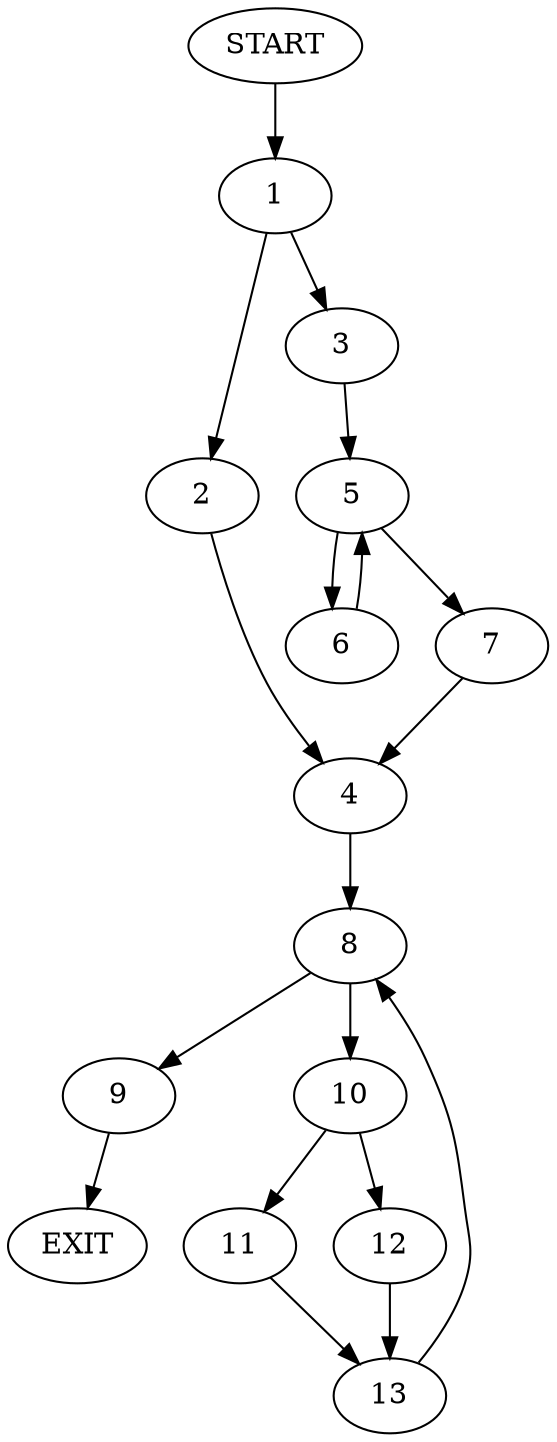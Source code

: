digraph {
0 [label="START"]
14 [label="EXIT"]
0 -> 1
1 -> 2
1 -> 3
2 -> 4
3 -> 5
5 -> 6
5 -> 7
6 -> 5
7 -> 4
4 -> 8
8 -> 9
8 -> 10
10 -> 11
10 -> 12
9 -> 14
12 -> 13
11 -> 13
13 -> 8
}
